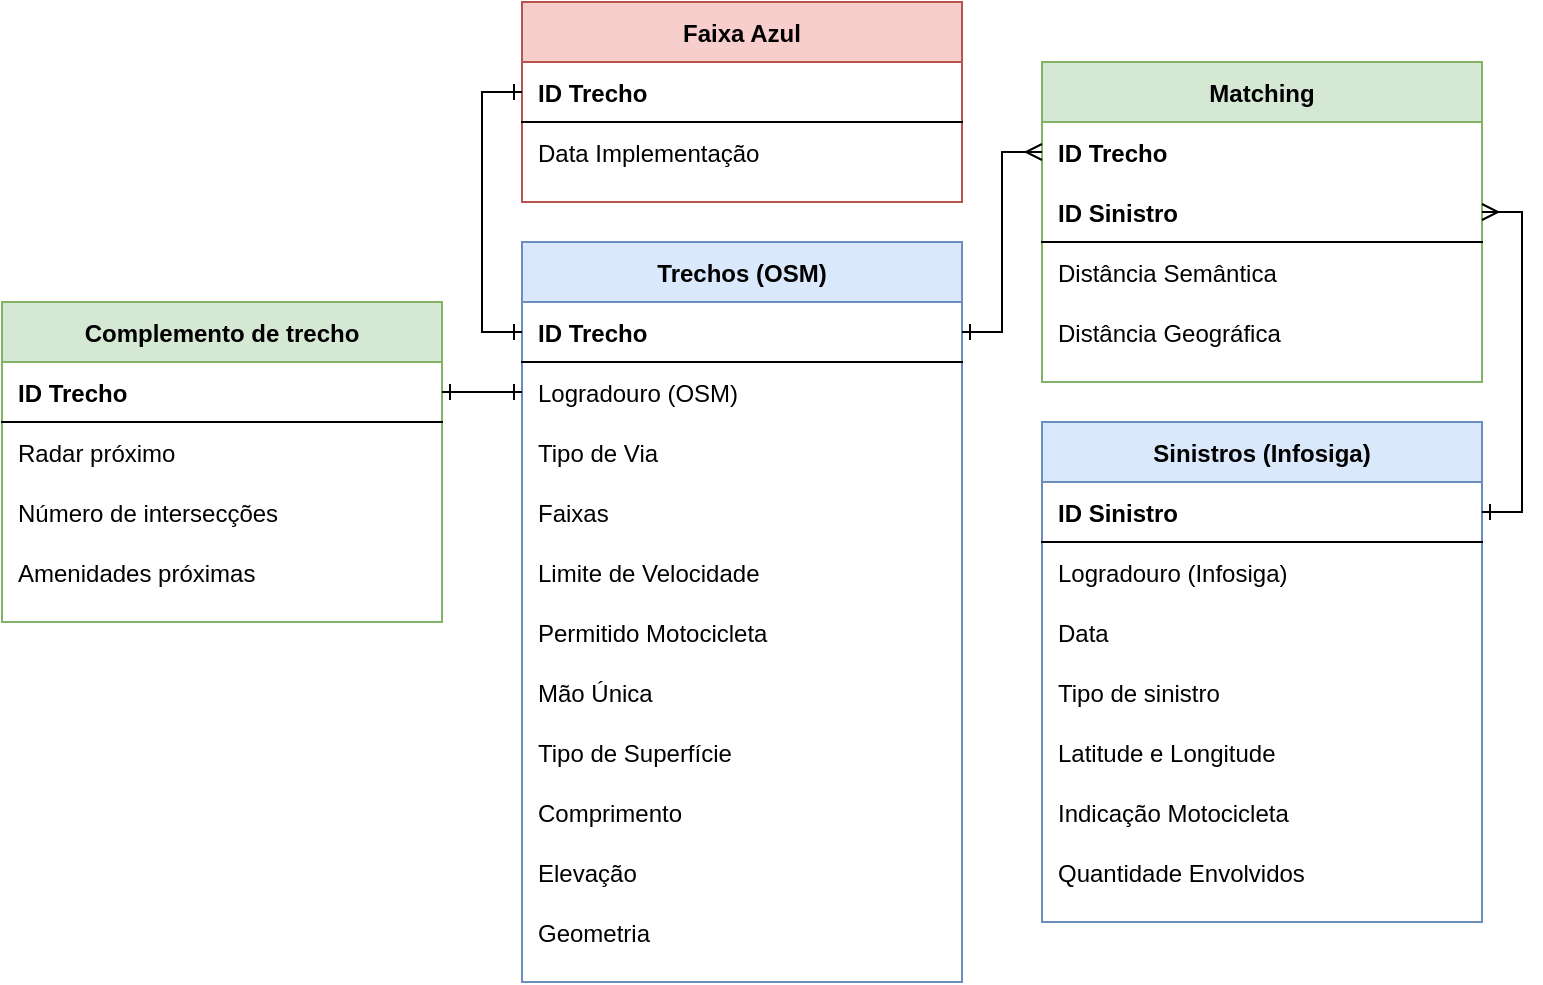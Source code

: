 <mxfile version="26.0.9">
  <diagram id="R2lEEEUBdFMjLlhIrx00" name="Page-1">
    <mxGraphModel dx="2145" dy="758" grid="1" gridSize="10" guides="1" tooltips="1" connect="1" arrows="1" fold="1" page="1" pageScale="1" pageWidth="850" pageHeight="1100" math="0" shadow="0" extFonts="Permanent Marker^https://fonts.googleapis.com/css?family=Permanent+Marker">
      <root>
        <mxCell id="0" />
        <mxCell id="1" parent="0" />
        <mxCell id="C-vyLk0tnHw3VtMMgP7b-23" value="Sinistros (Infosiga)" style="shape=table;startSize=30;container=1;collapsible=1;childLayout=tableLayout;fixedRows=1;rowLines=0;fontStyle=1;align=center;resizeLast=1;fillColor=#dae8fc;strokeColor=#6c8ebf;" parent="1" vertex="1">
          <mxGeometry x="-320" y="350" width="220" height="250" as="geometry" />
        </mxCell>
        <mxCell id="C-vyLk0tnHw3VtMMgP7b-24" value="" style="shape=partialRectangle;collapsible=0;dropTarget=0;pointerEvents=0;fillColor=none;points=[[0,0.5],[1,0.5]];portConstraint=eastwest;top=0;left=0;right=0;bottom=1;" parent="C-vyLk0tnHw3VtMMgP7b-23" vertex="1">
          <mxGeometry y="30" width="220" height="30" as="geometry" />
        </mxCell>
        <mxCell id="C-vyLk0tnHw3VtMMgP7b-26" value="ID Sinistro" style="shape=partialRectangle;overflow=hidden;connectable=0;fillColor=none;top=0;left=0;bottom=0;right=0;align=left;spacingLeft=6;fontStyle=1;" parent="C-vyLk0tnHw3VtMMgP7b-24" vertex="1">
          <mxGeometry width="220" height="30" as="geometry">
            <mxRectangle width="220" height="30" as="alternateBounds" />
          </mxGeometry>
        </mxCell>
        <mxCell id="1qeXA2bBtcVyhYgSrq0f-32" value="" style="shape=partialRectangle;collapsible=0;dropTarget=0;pointerEvents=0;fillColor=none;points=[[0,0.5],[1,0.5]];portConstraint=eastwest;top=0;left=0;right=0;bottom=0;" parent="C-vyLk0tnHw3VtMMgP7b-23" vertex="1">
          <mxGeometry y="60" width="220" height="30" as="geometry" />
        </mxCell>
        <mxCell id="1qeXA2bBtcVyhYgSrq0f-34" value="Logradouro (Infosiga)" style="shape=partialRectangle;overflow=hidden;connectable=0;fillColor=none;top=0;left=0;bottom=0;right=0;align=left;spacingLeft=6;" parent="1qeXA2bBtcVyhYgSrq0f-32" vertex="1">
          <mxGeometry width="220" height="30" as="geometry">
            <mxRectangle width="220" height="30" as="alternateBounds" />
          </mxGeometry>
        </mxCell>
        <mxCell id="C-vyLk0tnHw3VtMMgP7b-27" value="" style="shape=partialRectangle;collapsible=0;dropTarget=0;pointerEvents=0;fillColor=none;points=[[0,0.5],[1,0.5]];portConstraint=eastwest;top=0;left=0;right=0;bottom=0;" parent="C-vyLk0tnHw3VtMMgP7b-23" vertex="1">
          <mxGeometry y="90" width="220" height="30" as="geometry" />
        </mxCell>
        <mxCell id="C-vyLk0tnHw3VtMMgP7b-29" value="Data" style="shape=partialRectangle;overflow=hidden;connectable=0;fillColor=none;top=0;left=0;bottom=0;right=0;align=left;spacingLeft=6;" parent="C-vyLk0tnHw3VtMMgP7b-27" vertex="1">
          <mxGeometry width="220" height="30" as="geometry">
            <mxRectangle width="220" height="30" as="alternateBounds" />
          </mxGeometry>
        </mxCell>
        <mxCell id="1qeXA2bBtcVyhYgSrq0f-36" value="" style="shape=partialRectangle;collapsible=0;dropTarget=0;pointerEvents=0;fillColor=none;points=[[0,0.5],[1,0.5]];portConstraint=eastwest;top=0;left=0;right=0;bottom=0;" parent="C-vyLk0tnHw3VtMMgP7b-23" vertex="1">
          <mxGeometry y="120" width="220" height="30" as="geometry" />
        </mxCell>
        <mxCell id="1qeXA2bBtcVyhYgSrq0f-38" value="Tipo de sinistro" style="shape=partialRectangle;overflow=hidden;connectable=0;fillColor=none;top=0;left=0;bottom=0;right=0;align=left;spacingLeft=6;" parent="1qeXA2bBtcVyhYgSrq0f-36" vertex="1">
          <mxGeometry width="220" height="30" as="geometry">
            <mxRectangle width="220" height="30" as="alternateBounds" />
          </mxGeometry>
        </mxCell>
        <mxCell id="1qeXA2bBtcVyhYgSrq0f-66" value="" style="shape=partialRectangle;collapsible=0;dropTarget=0;pointerEvents=0;fillColor=none;points=[[0,0.5],[1,0.5]];portConstraint=eastwest;top=0;left=0;right=0;bottom=0;" parent="C-vyLk0tnHw3VtMMgP7b-23" vertex="1">
          <mxGeometry y="150" width="220" height="30" as="geometry" />
        </mxCell>
        <mxCell id="1qeXA2bBtcVyhYgSrq0f-68" value="Latitude e Longitude" style="shape=partialRectangle;overflow=hidden;connectable=0;fillColor=none;top=0;left=0;bottom=0;right=0;align=left;spacingLeft=6;" parent="1qeXA2bBtcVyhYgSrq0f-66" vertex="1">
          <mxGeometry width="220" height="30" as="geometry">
            <mxRectangle width="220" height="30" as="alternateBounds" />
          </mxGeometry>
        </mxCell>
        <mxCell id="1qeXA2bBtcVyhYgSrq0f-69" value="" style="shape=partialRectangle;collapsible=0;dropTarget=0;pointerEvents=0;fillColor=none;points=[[0,0.5],[1,0.5]];portConstraint=eastwest;top=0;left=0;right=0;bottom=0;" parent="C-vyLk0tnHw3VtMMgP7b-23" vertex="1">
          <mxGeometry y="180" width="220" height="30" as="geometry" />
        </mxCell>
        <mxCell id="1qeXA2bBtcVyhYgSrq0f-71" value="Indicação Motocicleta" style="shape=partialRectangle;overflow=hidden;connectable=0;fillColor=none;top=0;left=0;bottom=0;right=0;align=left;spacingLeft=6;" parent="1qeXA2bBtcVyhYgSrq0f-69" vertex="1">
          <mxGeometry width="220" height="30" as="geometry">
            <mxRectangle width="220" height="30" as="alternateBounds" />
          </mxGeometry>
        </mxCell>
        <mxCell id="1qeXA2bBtcVyhYgSrq0f-72" value="" style="shape=partialRectangle;collapsible=0;dropTarget=0;pointerEvents=0;fillColor=none;points=[[0,0.5],[1,0.5]];portConstraint=eastwest;top=0;left=0;right=0;bottom=0;" parent="C-vyLk0tnHw3VtMMgP7b-23" vertex="1">
          <mxGeometry y="210" width="220" height="30" as="geometry" />
        </mxCell>
        <mxCell id="1qeXA2bBtcVyhYgSrq0f-74" value="Quantidade Envolvidos" style="shape=partialRectangle;overflow=hidden;connectable=0;fillColor=none;top=0;left=0;bottom=0;right=0;align=left;spacingLeft=6;" parent="1qeXA2bBtcVyhYgSrq0f-72" vertex="1">
          <mxGeometry width="220" height="30" as="geometry">
            <mxRectangle width="220" height="30" as="alternateBounds" />
          </mxGeometry>
        </mxCell>
        <mxCell id="1qeXA2bBtcVyhYgSrq0f-98" value="Trechos (OSM)" style="shape=table;startSize=30;container=1;collapsible=1;childLayout=tableLayout;fixedRows=1;rowLines=0;fontStyle=1;align=center;resizeLast=1;fillColor=#dae8fc;strokeColor=#6c8ebf;" parent="1" vertex="1">
          <mxGeometry x="-580" y="260" width="220" height="370" as="geometry" />
        </mxCell>
        <mxCell id="1qeXA2bBtcVyhYgSrq0f-99" value="" style="shape=partialRectangle;collapsible=0;dropTarget=0;pointerEvents=0;fillColor=none;points=[[0,0.5],[1,0.5]];portConstraint=eastwest;top=0;left=0;right=0;bottom=1;" parent="1qeXA2bBtcVyhYgSrq0f-98" vertex="1">
          <mxGeometry y="30" width="220" height="30" as="geometry" />
        </mxCell>
        <mxCell id="1qeXA2bBtcVyhYgSrq0f-101" value="ID Trecho" style="shape=partialRectangle;overflow=hidden;connectable=0;fillColor=none;top=0;left=0;bottom=0;right=0;align=left;spacingLeft=6;fontStyle=1;" parent="1qeXA2bBtcVyhYgSrq0f-99" vertex="1">
          <mxGeometry width="220" height="30" as="geometry">
            <mxRectangle width="220" height="30" as="alternateBounds" />
          </mxGeometry>
        </mxCell>
        <mxCell id="1qeXA2bBtcVyhYgSrq0f-102" value="" style="shape=partialRectangle;collapsible=0;dropTarget=0;pointerEvents=0;fillColor=none;points=[[0,0.5],[1,0.5]];portConstraint=eastwest;top=0;left=0;right=0;bottom=0;" parent="1qeXA2bBtcVyhYgSrq0f-98" vertex="1">
          <mxGeometry y="60" width="220" height="30" as="geometry" />
        </mxCell>
        <mxCell id="1qeXA2bBtcVyhYgSrq0f-104" value="Logradouro (OSM)" style="shape=partialRectangle;overflow=hidden;connectable=0;fillColor=none;top=0;left=0;bottom=0;right=0;align=left;spacingLeft=6;" parent="1qeXA2bBtcVyhYgSrq0f-102" vertex="1">
          <mxGeometry width="220" height="30" as="geometry">
            <mxRectangle width="220" height="30" as="alternateBounds" />
          </mxGeometry>
        </mxCell>
        <mxCell id="1qeXA2bBtcVyhYgSrq0f-105" value="" style="shape=partialRectangle;collapsible=0;dropTarget=0;pointerEvents=0;fillColor=none;points=[[0,0.5],[1,0.5]];portConstraint=eastwest;top=0;left=0;right=0;bottom=0;" parent="1qeXA2bBtcVyhYgSrq0f-98" vertex="1">
          <mxGeometry y="90" width="220" height="30" as="geometry" />
        </mxCell>
        <mxCell id="1qeXA2bBtcVyhYgSrq0f-107" value="Tipo de Via" style="shape=partialRectangle;overflow=hidden;connectable=0;fillColor=none;top=0;left=0;bottom=0;right=0;align=left;spacingLeft=6;" parent="1qeXA2bBtcVyhYgSrq0f-105" vertex="1">
          <mxGeometry width="220" height="30" as="geometry">
            <mxRectangle width="220" height="30" as="alternateBounds" />
          </mxGeometry>
        </mxCell>
        <mxCell id="1qeXA2bBtcVyhYgSrq0f-109" value="" style="shape=partialRectangle;collapsible=0;dropTarget=0;pointerEvents=0;fillColor=none;points=[[0,0.5],[1,0.5]];portConstraint=eastwest;top=0;left=0;right=0;bottom=0;" parent="1qeXA2bBtcVyhYgSrq0f-98" vertex="1">
          <mxGeometry y="120" width="220" height="30" as="geometry" />
        </mxCell>
        <mxCell id="1qeXA2bBtcVyhYgSrq0f-111" value="Faixas" style="shape=partialRectangle;overflow=hidden;connectable=0;fillColor=none;top=0;left=0;bottom=0;right=0;align=left;spacingLeft=6;" parent="1qeXA2bBtcVyhYgSrq0f-109" vertex="1">
          <mxGeometry width="220" height="30" as="geometry">
            <mxRectangle width="220" height="30" as="alternateBounds" />
          </mxGeometry>
        </mxCell>
        <mxCell id="1qeXA2bBtcVyhYgSrq0f-112" value="" style="shape=partialRectangle;collapsible=0;dropTarget=0;pointerEvents=0;fillColor=none;points=[[0,0.5],[1,0.5]];portConstraint=eastwest;top=0;left=0;right=0;bottom=0;" parent="1qeXA2bBtcVyhYgSrq0f-98" vertex="1">
          <mxGeometry y="150" width="220" height="30" as="geometry" />
        </mxCell>
        <mxCell id="1qeXA2bBtcVyhYgSrq0f-114" value="Limite de Velocidade" style="shape=partialRectangle;overflow=hidden;connectable=0;fillColor=none;top=0;left=0;bottom=0;right=0;align=left;spacingLeft=6;" parent="1qeXA2bBtcVyhYgSrq0f-112" vertex="1">
          <mxGeometry width="220" height="30" as="geometry">
            <mxRectangle width="220" height="30" as="alternateBounds" />
          </mxGeometry>
        </mxCell>
        <mxCell id="1qeXA2bBtcVyhYgSrq0f-115" value="" style="shape=partialRectangle;collapsible=0;dropTarget=0;pointerEvents=0;fillColor=none;points=[[0,0.5],[1,0.5]];portConstraint=eastwest;top=0;left=0;right=0;bottom=0;" parent="1qeXA2bBtcVyhYgSrq0f-98" vertex="1">
          <mxGeometry y="180" width="220" height="30" as="geometry" />
        </mxCell>
        <mxCell id="1qeXA2bBtcVyhYgSrq0f-117" value="Permitido Motocicleta" style="shape=partialRectangle;overflow=hidden;connectable=0;fillColor=none;top=0;left=0;bottom=0;right=0;align=left;spacingLeft=6;" parent="1qeXA2bBtcVyhYgSrq0f-115" vertex="1">
          <mxGeometry width="220" height="30" as="geometry">
            <mxRectangle width="220" height="30" as="alternateBounds" />
          </mxGeometry>
        </mxCell>
        <mxCell id="1qeXA2bBtcVyhYgSrq0f-118" value="" style="shape=partialRectangle;collapsible=0;dropTarget=0;pointerEvents=0;fillColor=none;points=[[0,0.5],[1,0.5]];portConstraint=eastwest;top=0;left=0;right=0;bottom=0;" parent="1qeXA2bBtcVyhYgSrq0f-98" vertex="1">
          <mxGeometry y="210" width="220" height="30" as="geometry" />
        </mxCell>
        <mxCell id="1qeXA2bBtcVyhYgSrq0f-120" value="Mão Única" style="shape=partialRectangle;overflow=hidden;connectable=0;fillColor=none;top=0;left=0;bottom=0;right=0;align=left;spacingLeft=6;" parent="1qeXA2bBtcVyhYgSrq0f-118" vertex="1">
          <mxGeometry width="220" height="30" as="geometry">
            <mxRectangle width="220" height="30" as="alternateBounds" />
          </mxGeometry>
        </mxCell>
        <mxCell id="1qeXA2bBtcVyhYgSrq0f-121" value="" style="shape=partialRectangle;collapsible=0;dropTarget=0;pointerEvents=0;fillColor=none;points=[[0,0.5],[1,0.5]];portConstraint=eastwest;top=0;left=0;right=0;bottom=0;" parent="1qeXA2bBtcVyhYgSrq0f-98" vertex="1">
          <mxGeometry y="240" width="220" height="30" as="geometry" />
        </mxCell>
        <mxCell id="1qeXA2bBtcVyhYgSrq0f-123" value="Tipo de Superfície" style="shape=partialRectangle;overflow=hidden;connectable=0;fillColor=none;top=0;left=0;bottom=0;right=0;align=left;spacingLeft=6;" parent="1qeXA2bBtcVyhYgSrq0f-121" vertex="1">
          <mxGeometry width="220" height="30" as="geometry">
            <mxRectangle width="220" height="30" as="alternateBounds" />
          </mxGeometry>
        </mxCell>
        <mxCell id="I6V5trbAGLV0gVCO5-ux-62" value="" style="shape=partialRectangle;collapsible=0;dropTarget=0;pointerEvents=0;fillColor=none;points=[[0,0.5],[1,0.5]];portConstraint=eastwest;top=0;left=0;right=0;bottom=0;" parent="1qeXA2bBtcVyhYgSrq0f-98" vertex="1">
          <mxGeometry y="270" width="220" height="30" as="geometry" />
        </mxCell>
        <mxCell id="I6V5trbAGLV0gVCO5-ux-64" value="Comprimento" style="shape=partialRectangle;overflow=hidden;connectable=0;fillColor=none;top=0;left=0;bottom=0;right=0;align=left;spacingLeft=6;" parent="I6V5trbAGLV0gVCO5-ux-62" vertex="1">
          <mxGeometry width="220" height="30" as="geometry">
            <mxRectangle width="220" height="30" as="alternateBounds" />
          </mxGeometry>
        </mxCell>
        <mxCell id="P860zCyLl-6RZP0nudMV-1" value="" style="shape=partialRectangle;collapsible=0;dropTarget=0;pointerEvents=0;fillColor=none;points=[[0,0.5],[1,0.5]];portConstraint=eastwest;top=0;left=0;right=0;bottom=0;" vertex="1" parent="1qeXA2bBtcVyhYgSrq0f-98">
          <mxGeometry y="300" width="220" height="30" as="geometry" />
        </mxCell>
        <mxCell id="P860zCyLl-6RZP0nudMV-2" value="Elevação" style="shape=partialRectangle;overflow=hidden;connectable=0;fillColor=none;top=0;left=0;bottom=0;right=0;align=left;spacingLeft=6;" vertex="1" parent="P860zCyLl-6RZP0nudMV-1">
          <mxGeometry width="220" height="30" as="geometry">
            <mxRectangle width="220" height="30" as="alternateBounds" />
          </mxGeometry>
        </mxCell>
        <mxCell id="1qeXA2bBtcVyhYgSrq0f-124" value="" style="shape=partialRectangle;collapsible=0;dropTarget=0;pointerEvents=0;fillColor=none;points=[[0,0.5],[1,0.5]];portConstraint=eastwest;top=0;left=0;right=0;bottom=0;" parent="1qeXA2bBtcVyhYgSrq0f-98" vertex="1">
          <mxGeometry y="330" width="220" height="30" as="geometry" />
        </mxCell>
        <mxCell id="1qeXA2bBtcVyhYgSrq0f-126" value="Geometria" style="shape=partialRectangle;overflow=hidden;connectable=0;fillColor=none;top=0;left=0;bottom=0;right=0;align=left;spacingLeft=6;" parent="1qeXA2bBtcVyhYgSrq0f-124" vertex="1">
          <mxGeometry width="220" height="30" as="geometry">
            <mxRectangle width="220" height="30" as="alternateBounds" />
          </mxGeometry>
        </mxCell>
        <mxCell id="1qeXA2bBtcVyhYgSrq0f-200" value="Faixa Azul" style="shape=table;startSize=30;container=1;collapsible=1;childLayout=tableLayout;fixedRows=1;rowLines=0;fontStyle=1;align=center;resizeLast=1;fillColor=#f8cecc;strokeColor=#b85450;" parent="1" vertex="1">
          <mxGeometry x="-580" y="140" width="220" height="100" as="geometry" />
        </mxCell>
        <mxCell id="1qeXA2bBtcVyhYgSrq0f-201" value="" style="shape=partialRectangle;collapsible=0;dropTarget=0;pointerEvents=0;fillColor=none;points=[[0,0.5],[1,0.5]];portConstraint=eastwest;top=0;left=0;right=0;bottom=1;" parent="1qeXA2bBtcVyhYgSrq0f-200" vertex="1">
          <mxGeometry y="30" width="220" height="30" as="geometry" />
        </mxCell>
        <mxCell id="1qeXA2bBtcVyhYgSrq0f-203" value="ID Trecho" style="shape=partialRectangle;overflow=hidden;connectable=0;fillColor=none;top=0;left=0;bottom=0;right=0;align=left;spacingLeft=6;fontStyle=1;" parent="1qeXA2bBtcVyhYgSrq0f-201" vertex="1">
          <mxGeometry width="220" height="30" as="geometry">
            <mxRectangle width="220" height="30" as="alternateBounds" />
          </mxGeometry>
        </mxCell>
        <mxCell id="1qeXA2bBtcVyhYgSrq0f-207" value="" style="shape=partialRectangle;collapsible=0;dropTarget=0;pointerEvents=0;fillColor=none;points=[[0,0.5],[1,0.5]];portConstraint=eastwest;top=0;left=0;right=0;bottom=0;" parent="1qeXA2bBtcVyhYgSrq0f-200" vertex="1">
          <mxGeometry y="60" width="220" height="30" as="geometry" />
        </mxCell>
        <mxCell id="1qeXA2bBtcVyhYgSrq0f-209" value="Data Implementação" style="shape=partialRectangle;overflow=hidden;connectable=0;fillColor=none;top=0;left=0;bottom=0;right=0;align=left;spacingLeft=6;" parent="1qeXA2bBtcVyhYgSrq0f-207" vertex="1">
          <mxGeometry width="220" height="30" as="geometry">
            <mxRectangle width="220" height="30" as="alternateBounds" />
          </mxGeometry>
        </mxCell>
        <mxCell id="I6V5trbAGLV0gVCO5-ux-27" value="Matching" style="shape=table;startSize=30;container=1;collapsible=1;childLayout=tableLayout;fixedRows=1;rowLines=0;fontStyle=1;align=center;resizeLast=1;fillColor=#d5e8d4;strokeColor=#82b366;" parent="1" vertex="1">
          <mxGeometry x="-320" y="170" width="220" height="160" as="geometry" />
        </mxCell>
        <mxCell id="4X8ExOcT8p98DvQlGpXj-38" value="" style="shape=partialRectangle;collapsible=0;dropTarget=0;pointerEvents=0;fillColor=none;points=[[0,0.5],[1,0.5]];portConstraint=eastwest;top=0;left=0;right=0;bottom=0;" parent="I6V5trbAGLV0gVCO5-ux-27" vertex="1">
          <mxGeometry y="30" width="220" height="30" as="geometry" />
        </mxCell>
        <mxCell id="4X8ExOcT8p98DvQlGpXj-40" value="ID Trecho" style="shape=partialRectangle;overflow=hidden;connectable=0;fillColor=none;top=0;left=0;bottom=0;right=0;align=left;spacingLeft=6;fontStyle=1;" parent="4X8ExOcT8p98DvQlGpXj-38" vertex="1">
          <mxGeometry width="220" height="30" as="geometry">
            <mxRectangle width="220" height="30" as="alternateBounds" />
          </mxGeometry>
        </mxCell>
        <mxCell id="I6V5trbAGLV0gVCO5-ux-28" value="" style="shape=partialRectangle;collapsible=0;dropTarget=0;pointerEvents=0;fillColor=none;points=[[0,0.5],[1,0.5]];portConstraint=eastwest;top=0;left=0;right=0;bottom=1;" parent="I6V5trbAGLV0gVCO5-ux-27" vertex="1">
          <mxGeometry y="60" width="220" height="30" as="geometry" />
        </mxCell>
        <mxCell id="I6V5trbAGLV0gVCO5-ux-30" value="ID Sinistro" style="shape=partialRectangle;overflow=hidden;connectable=0;fillColor=none;top=0;left=0;bottom=0;right=0;align=left;spacingLeft=6;fontStyle=1;" parent="I6V5trbAGLV0gVCO5-ux-28" vertex="1">
          <mxGeometry width="220" height="30" as="geometry">
            <mxRectangle width="220" height="30" as="alternateBounds" />
          </mxGeometry>
        </mxCell>
        <mxCell id="I6V5trbAGLV0gVCO5-ux-53" value="" style="shape=partialRectangle;collapsible=0;dropTarget=0;pointerEvents=0;fillColor=none;points=[[0,0.5],[1,0.5]];portConstraint=eastwest;top=0;left=0;right=0;bottom=0;" parent="I6V5trbAGLV0gVCO5-ux-27" vertex="1">
          <mxGeometry y="90" width="220" height="30" as="geometry" />
        </mxCell>
        <mxCell id="I6V5trbAGLV0gVCO5-ux-55" value="Distância Semântica" style="shape=partialRectangle;overflow=hidden;connectable=0;fillColor=none;top=0;left=0;bottom=0;right=0;align=left;spacingLeft=6;" parent="I6V5trbAGLV0gVCO5-ux-53" vertex="1">
          <mxGeometry width="220" height="30" as="geometry">
            <mxRectangle width="220" height="30" as="alternateBounds" />
          </mxGeometry>
        </mxCell>
        <mxCell id="97eGN1kodWADSZ9FEekg-9" style="shape=partialRectangle;collapsible=0;dropTarget=0;pointerEvents=0;fillColor=none;points=[[0,0.5],[1,0.5]];portConstraint=eastwest;top=0;left=0;right=0;bottom=0;" parent="I6V5trbAGLV0gVCO5-ux-27" vertex="1">
          <mxGeometry y="120" width="220" height="30" as="geometry" />
        </mxCell>
        <mxCell id="97eGN1kodWADSZ9FEekg-10" value="Distância Geográfica" style="shape=partialRectangle;overflow=hidden;connectable=0;fillColor=none;top=0;left=0;bottom=0;right=0;align=left;spacingLeft=6;" parent="97eGN1kodWADSZ9FEekg-9" vertex="1">
          <mxGeometry width="220" height="30" as="geometry">
            <mxRectangle width="220" height="30" as="alternateBounds" />
          </mxGeometry>
        </mxCell>
        <mxCell id="I6V5trbAGLV0gVCO5-ux-59" style="edgeStyle=orthogonalEdgeStyle;rounded=0;orthogonalLoop=1;jettySize=auto;html=1;exitX=1;exitY=0.5;exitDx=0;exitDy=0;entryX=1;entryY=0.5;entryDx=0;entryDy=0;startArrow=ERmany;startFill=0;endArrow=ERone;endFill=0;" parent="1" source="I6V5trbAGLV0gVCO5-ux-28" target="C-vyLk0tnHw3VtMMgP7b-24" edge="1">
          <mxGeometry relative="1" as="geometry">
            <mxPoint x="-90.0" y="275" as="sourcePoint" />
          </mxGeometry>
        </mxCell>
        <mxCell id="I6V5trbAGLV0gVCO5-ux-60" style="edgeStyle=orthogonalEdgeStyle;rounded=0;orthogonalLoop=1;jettySize=auto;html=1;exitX=0;exitY=0.5;exitDx=0;exitDy=0;entryX=1;entryY=0.5;entryDx=0;entryDy=0;endArrow=ERone;endFill=0;startArrow=ERmany;startFill=0;" parent="1" source="4X8ExOcT8p98DvQlGpXj-38" target="1qeXA2bBtcVyhYgSrq0f-99" edge="1">
          <mxGeometry relative="1" as="geometry" />
        </mxCell>
        <mxCell id="I6V5trbAGLV0gVCO5-ux-61" style="edgeStyle=orthogonalEdgeStyle;rounded=0;orthogonalLoop=1;jettySize=auto;html=1;exitX=0;exitY=0.5;exitDx=0;exitDy=0;entryX=0;entryY=0.5;entryDx=0;entryDy=0;startArrow=ERone;startFill=0;endArrow=ERone;endFill=0;" parent="1" source="1qeXA2bBtcVyhYgSrq0f-99" target="1qeXA2bBtcVyhYgSrq0f-201" edge="1">
          <mxGeometry relative="1" as="geometry" />
        </mxCell>
        <mxCell id="mZJE9qrGiyPHXpgAPFip-6" value="Complemento de trecho" style="shape=table;startSize=30;container=1;collapsible=1;childLayout=tableLayout;fixedRows=1;rowLines=0;fontStyle=1;align=center;resizeLast=1;fillColor=#d5e8d4;strokeColor=#82b366;" parent="1" vertex="1">
          <mxGeometry x="-840" y="290" width="220" height="160" as="geometry" />
        </mxCell>
        <mxCell id="mZJE9qrGiyPHXpgAPFip-7" value="" style="shape=partialRectangle;collapsible=0;dropTarget=0;pointerEvents=0;fillColor=none;points=[[0,0.5],[1,0.5]];portConstraint=eastwest;top=0;left=0;right=0;bottom=1;" parent="mZJE9qrGiyPHXpgAPFip-6" vertex="1">
          <mxGeometry y="30" width="220" height="30" as="geometry" />
        </mxCell>
        <mxCell id="mZJE9qrGiyPHXpgAPFip-8" value="ID Trecho" style="shape=partialRectangle;overflow=hidden;connectable=0;fillColor=none;top=0;left=0;bottom=0;right=0;align=left;spacingLeft=6;fontStyle=1;" parent="mZJE9qrGiyPHXpgAPFip-7" vertex="1">
          <mxGeometry width="220" height="30" as="geometry">
            <mxRectangle width="220" height="30" as="alternateBounds" />
          </mxGeometry>
        </mxCell>
        <mxCell id="mZJE9qrGiyPHXpgAPFip-9" value="" style="shape=partialRectangle;collapsible=0;dropTarget=0;pointerEvents=0;fillColor=none;points=[[0,0.5],[1,0.5]];portConstraint=eastwest;top=0;left=0;right=0;bottom=0;" parent="mZJE9qrGiyPHXpgAPFip-6" vertex="1">
          <mxGeometry y="60" width="220" height="30" as="geometry" />
        </mxCell>
        <mxCell id="mZJE9qrGiyPHXpgAPFip-10" value="Radar próximo" style="shape=partialRectangle;overflow=hidden;connectable=0;fillColor=none;top=0;left=0;bottom=0;right=0;align=left;spacingLeft=6;" parent="mZJE9qrGiyPHXpgAPFip-9" vertex="1">
          <mxGeometry width="220" height="30" as="geometry">
            <mxRectangle width="220" height="30" as="alternateBounds" />
          </mxGeometry>
        </mxCell>
        <mxCell id="mZJE9qrGiyPHXpgAPFip-11" value="" style="shape=partialRectangle;collapsible=0;dropTarget=0;pointerEvents=0;fillColor=none;points=[[0,0.5],[1,0.5]];portConstraint=eastwest;top=0;left=0;right=0;bottom=0;" parent="mZJE9qrGiyPHXpgAPFip-6" vertex="1">
          <mxGeometry y="90" width="220" height="30" as="geometry" />
        </mxCell>
        <mxCell id="mZJE9qrGiyPHXpgAPFip-12" value="Número de intersecções" style="shape=partialRectangle;overflow=hidden;connectable=0;fillColor=none;top=0;left=0;bottom=0;right=0;align=left;spacingLeft=6;" parent="mZJE9qrGiyPHXpgAPFip-11" vertex="1">
          <mxGeometry width="220" height="30" as="geometry">
            <mxRectangle width="220" height="30" as="alternateBounds" />
          </mxGeometry>
        </mxCell>
        <mxCell id="mZJE9qrGiyPHXpgAPFip-13" value="" style="shape=partialRectangle;collapsible=0;dropTarget=0;pointerEvents=0;fillColor=none;points=[[0,0.5],[1,0.5]];portConstraint=eastwest;top=0;left=0;right=0;bottom=0;" parent="mZJE9qrGiyPHXpgAPFip-6" vertex="1">
          <mxGeometry y="120" width="220" height="30" as="geometry" />
        </mxCell>
        <mxCell id="mZJE9qrGiyPHXpgAPFip-14" value="Amenidades próximas" style="shape=partialRectangle;overflow=hidden;connectable=0;fillColor=none;top=0;left=0;bottom=0;right=0;align=left;spacingLeft=6;" parent="mZJE9qrGiyPHXpgAPFip-13" vertex="1">
          <mxGeometry width="220" height="30" as="geometry">
            <mxRectangle width="220" height="30" as="alternateBounds" />
          </mxGeometry>
        </mxCell>
        <mxCell id="mZJE9qrGiyPHXpgAPFip-27" style="edgeStyle=orthogonalEdgeStyle;rounded=0;orthogonalLoop=1;jettySize=auto;html=1;exitX=1;exitY=0.5;exitDx=0;exitDy=0;entryX=0;entryY=0.5;entryDx=0;entryDy=0;startArrow=ERone;startFill=0;endArrow=ERone;endFill=0;" parent="1" source="mZJE9qrGiyPHXpgAPFip-7" target="1qeXA2bBtcVyhYgSrq0f-102" edge="1">
          <mxGeometry relative="1" as="geometry">
            <mxPoint x="-570" y="315" as="sourcePoint" />
            <mxPoint x="-570" y="195" as="targetPoint" />
          </mxGeometry>
        </mxCell>
      </root>
    </mxGraphModel>
  </diagram>
</mxfile>
